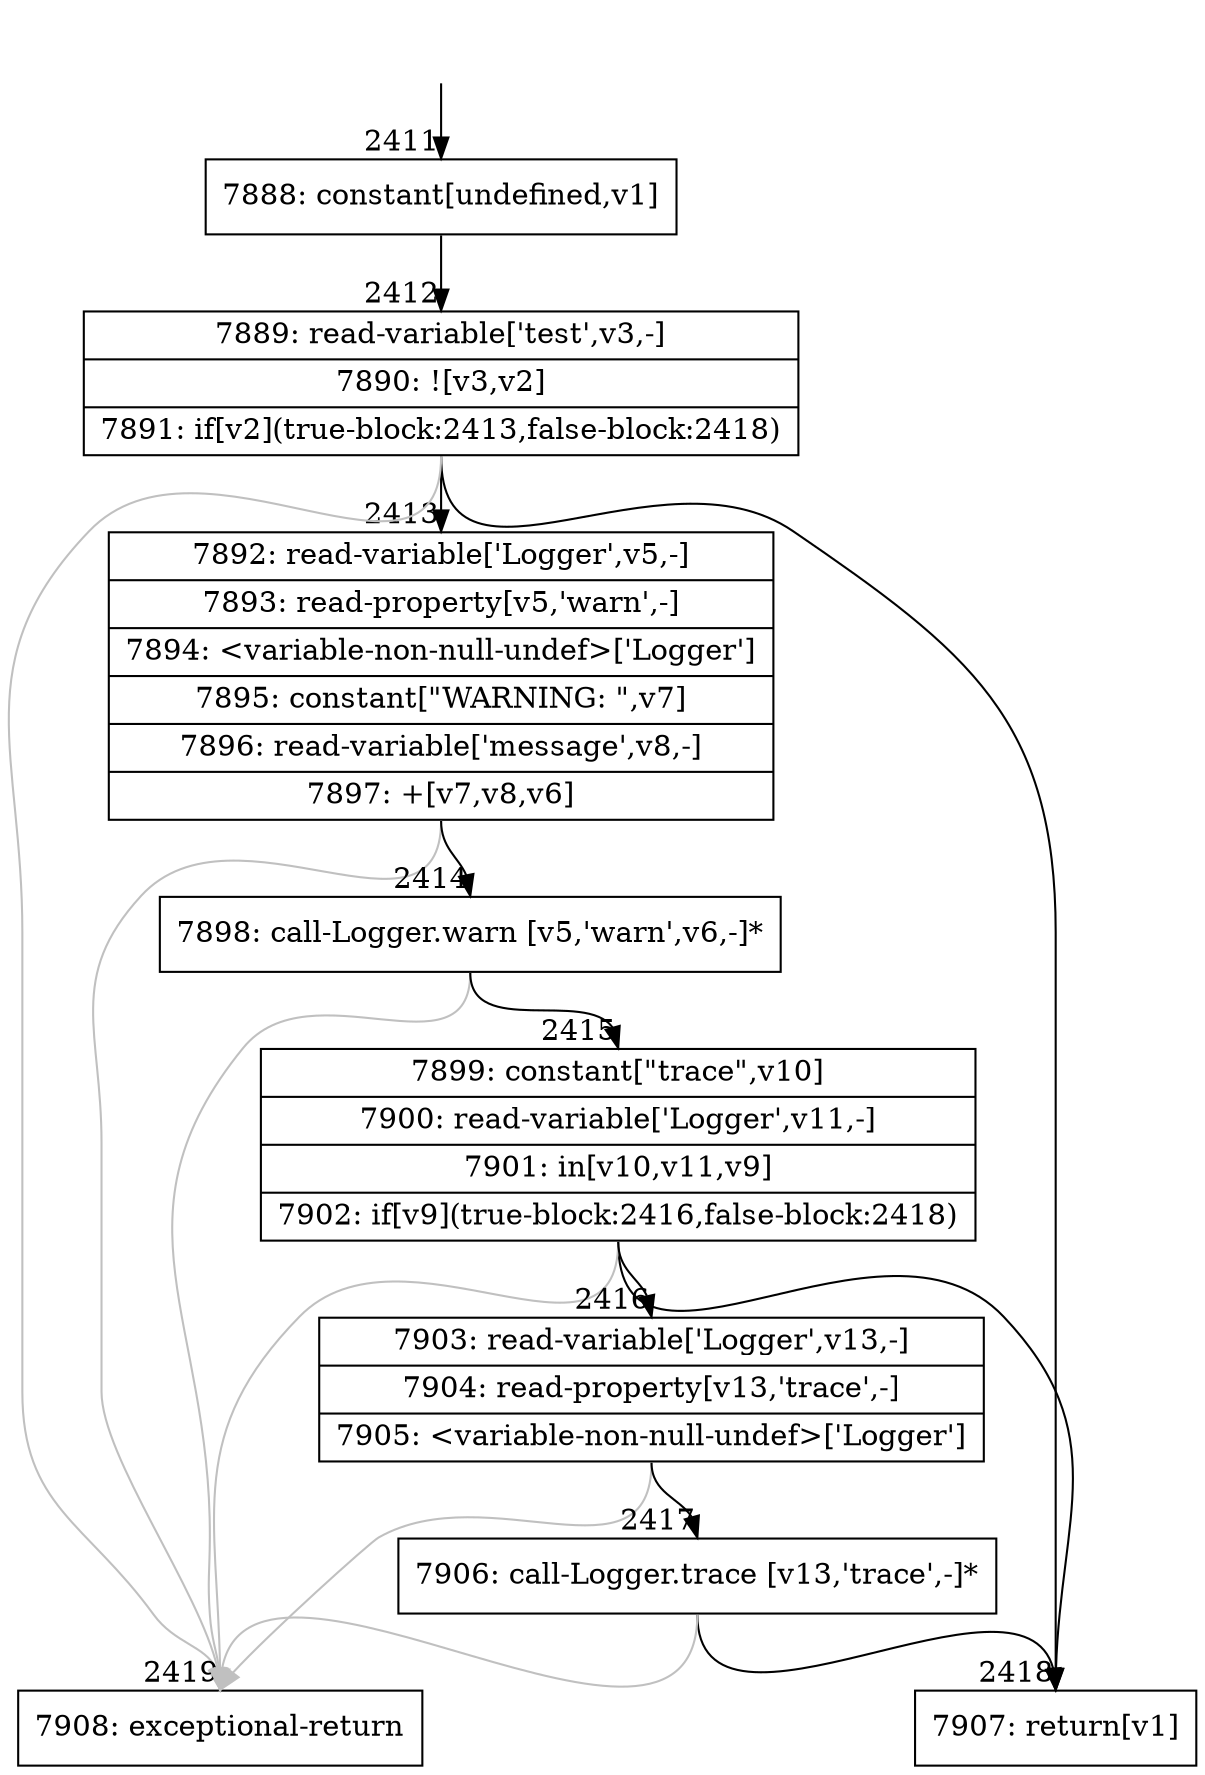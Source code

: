 digraph {
rankdir="TD"
BB_entry186[shape=none,label=""];
BB_entry186 -> BB2411 [tailport=s, headport=n, headlabel="    2411"]
BB2411 [shape=record label="{7888: constant[undefined,v1]}" ] 
BB2411 -> BB2412 [tailport=s, headport=n, headlabel="      2412"]
BB2412 [shape=record label="{7889: read-variable['test',v3,-]|7890: ![v3,v2]|7891: if[v2](true-block:2413,false-block:2418)}" ] 
BB2412 -> BB2413 [tailport=s, headport=n, headlabel="      2413"]
BB2412 -> BB2418 [tailport=s, headport=n, headlabel="      2418"]
BB2412 -> BB2419 [tailport=s, headport=n, color=gray, headlabel="      2419"]
BB2413 [shape=record label="{7892: read-variable['Logger',v5,-]|7893: read-property[v5,'warn',-]|7894: \<variable-non-null-undef\>['Logger']|7895: constant[\"WARNING: \",v7]|7896: read-variable['message',v8,-]|7897: +[v7,v8,v6]}" ] 
BB2413 -> BB2414 [tailport=s, headport=n, headlabel="      2414"]
BB2413 -> BB2419 [tailport=s, headport=n, color=gray]
BB2414 [shape=record label="{7898: call-Logger.warn [v5,'warn',v6,-]*}" ] 
BB2414 -> BB2415 [tailport=s, headport=n, headlabel="      2415"]
BB2414 -> BB2419 [tailport=s, headport=n, color=gray]
BB2415 [shape=record label="{7899: constant[\"trace\",v10]|7900: read-variable['Logger',v11,-]|7901: in[v10,v11,v9]|7902: if[v9](true-block:2416,false-block:2418)}" ] 
BB2415 -> BB2416 [tailport=s, headport=n, headlabel="      2416"]
BB2415 -> BB2418 [tailport=s, headport=n]
BB2415 -> BB2419 [tailport=s, headport=n, color=gray]
BB2416 [shape=record label="{7903: read-variable['Logger',v13,-]|7904: read-property[v13,'trace',-]|7905: \<variable-non-null-undef\>['Logger']}" ] 
BB2416 -> BB2417 [tailport=s, headport=n, headlabel="      2417"]
BB2416 -> BB2419 [tailport=s, headport=n, color=gray]
BB2417 [shape=record label="{7906: call-Logger.trace [v13,'trace',-]*}" ] 
BB2417 -> BB2418 [tailport=s, headport=n]
BB2417 -> BB2419 [tailport=s, headport=n, color=gray]
BB2418 [shape=record label="{7907: return[v1]}" ] 
BB2419 [shape=record label="{7908: exceptional-return}" ] 
//#$~ 3958
}
